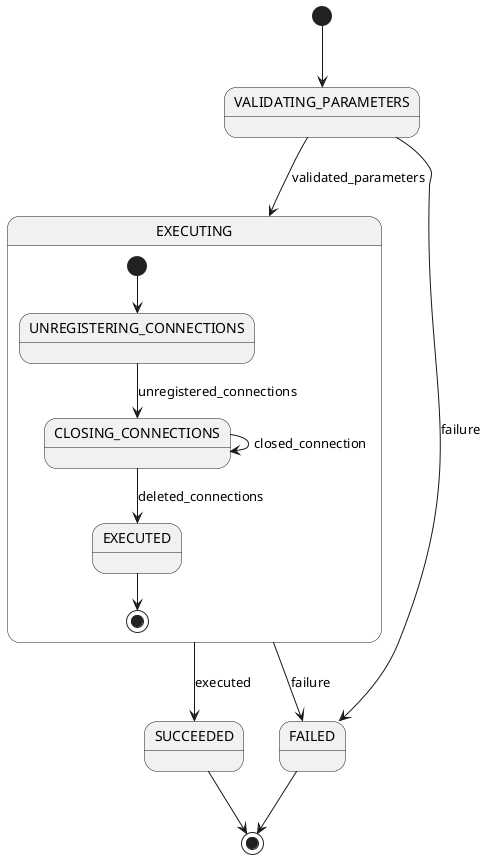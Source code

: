 @startuml
state EXECUTING {

[*] --> UNREGISTERING_CONNECTIONS
UNREGISTERING_CONNECTIONS --> CLOSING_CONNECTIONS : unregistered_connections
CLOSING_CONNECTIONS -> CLOSING_CONNECTIONS : closed_connection
CLOSING_CONNECTIONS --> EXECUTED : deleted_connections
EXECUTED --> [*]

}


[*] --> VALIDATING_PARAMETERS

VALIDATING_PARAMETERS --> FAILED : failure
VALIDATING_PARAMETERS --> EXECUTING : validated_parameters

EXECUTING --> FAILED : failure
EXECUTING --> SUCCEEDED : executed

SUCCEEDED --> [*]
FAILED --> [*]
@enduml
